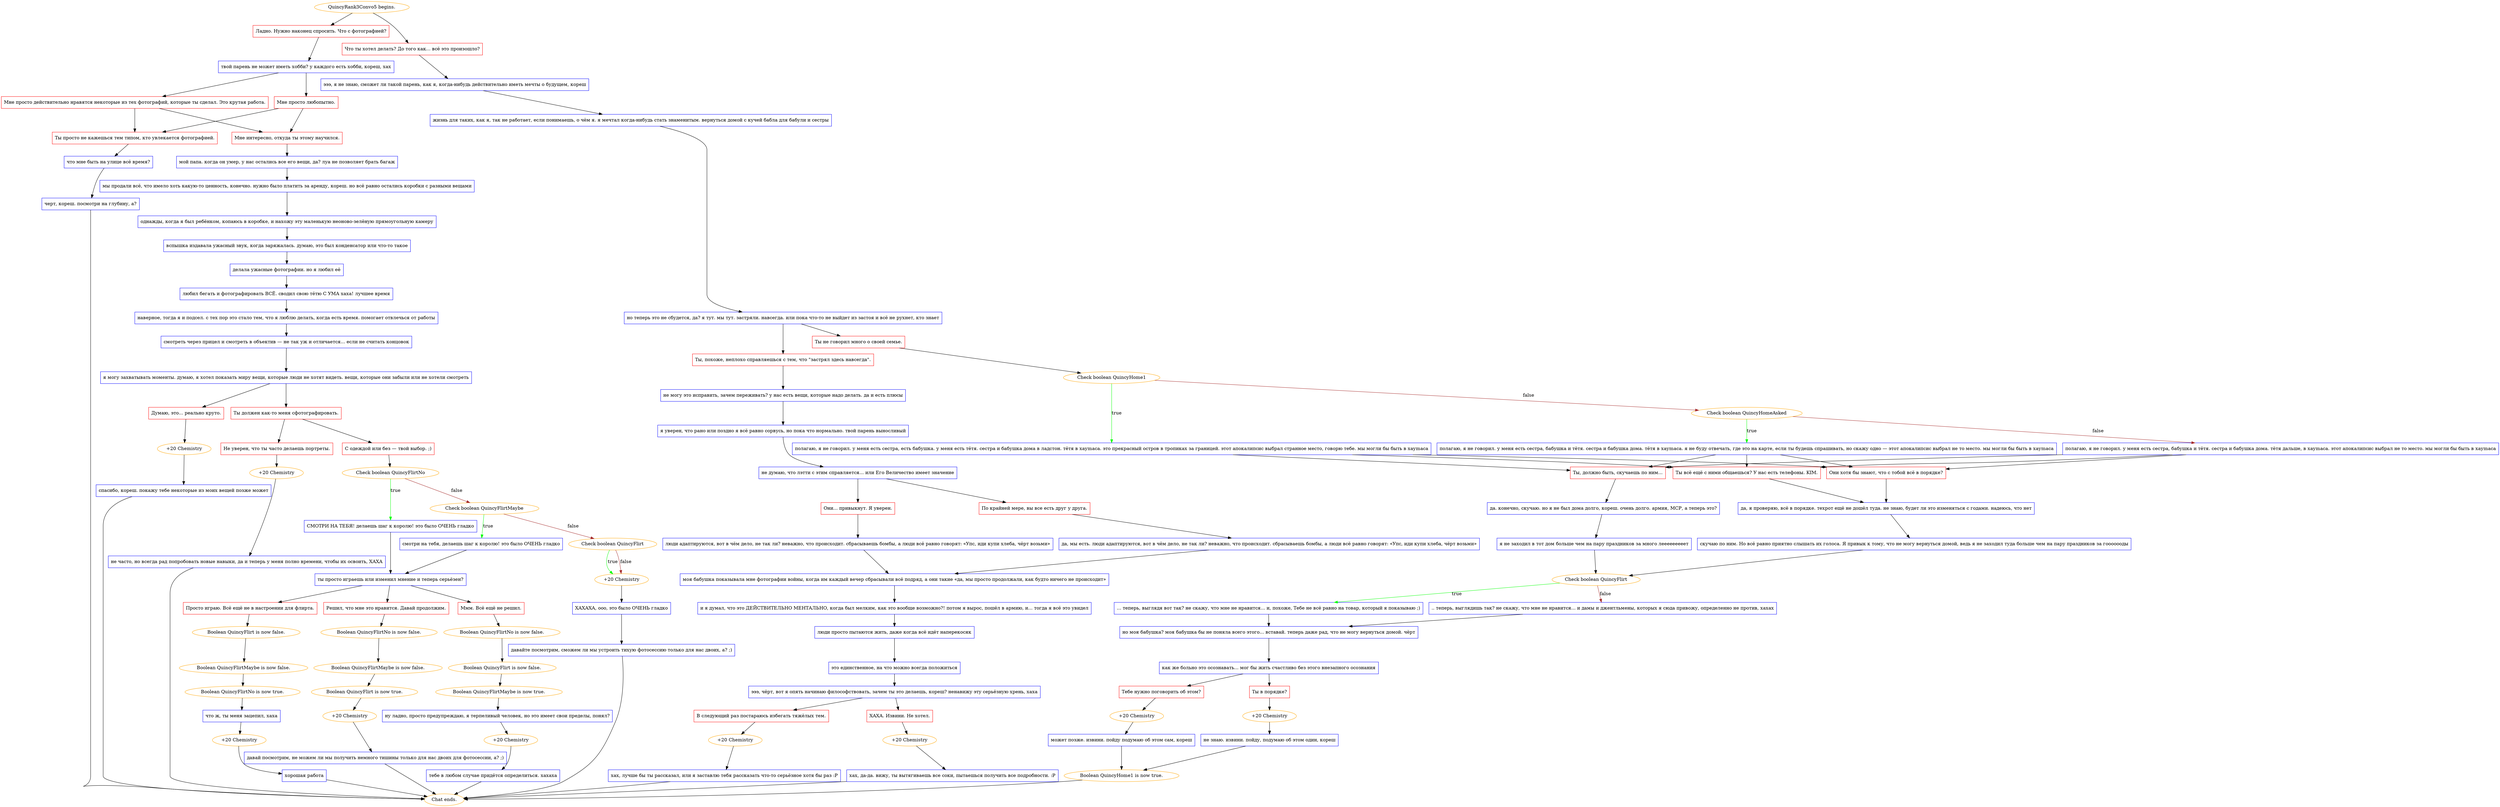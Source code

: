 digraph {
	"QuincyRank3Convo5 begins." [color=orange];
		"QuincyRank3Convo5 begins." -> j3840237153;
		"QuincyRank3Convo5 begins." -> j1503000654;
	j3840237153 [label="Ладно. Нужно наконец спросить. Что с фотографией?",shape=box,color=red];
		j3840237153 -> j2907537709;
	j1503000654 [label="Что ты хотел делать? До того как... всё это произошло?",shape=box,color=red];
		j1503000654 -> j640169758;
	j2907537709 [label="твой парень не может иметь хобби? у каждого есть хобби, кореш, хах",shape=box,color=blue];
		j2907537709 -> j1615592495;
		j2907537709 -> j2530280893;
	j640169758 [label="эээ, я не знаю, сможет ли такой парень, как я, когда-нибудь действительно иметь мечты о будущем, кореш",shape=box,color=blue];
		j640169758 -> j1402027259;
	j1615592495 [label="Мне просто действительно нравятся некоторые из тех фотографий, которые ты сделал. Это крутая работа.",shape=box,color=red];
		j1615592495 -> j930289019;
		j1615592495 -> j962471684;
	j2530280893 [label="Мне просто любопытно.",shape=box,color=red];
		j2530280893 -> j930289019;
		j2530280893 -> j962471684;
	j1402027259 [label="жизнь для таких, как я, так не работает, если понимаешь, о чём я. я мечтал когда-нибудь стать знаменитым. вернуться домой с кучей бабла для бабули и сестры",shape=box,color=blue];
		j1402027259 -> j1420339680;
	j930289019 [label="Мне интересно, откуда ты этому научился.",shape=box,color=red];
		j930289019 -> j1869835084;
	j962471684 [label="Ты просто не кажешься тем типом, кто увлекается фотографией.",shape=box,color=red];
		j962471684 -> j2753102525;
	j1420339680 [label="но теперь это не сбудется, да? я тут. мы тут. застряли. навсегда. или пока что-то не выйдет из застоя и всё не рухнет, кто знает",shape=box,color=blue];
		j1420339680 -> j1108676356;
		j1420339680 -> j3947833178;
	j1869835084 [label="мой папа. когда он умер, у нас остались все его вещи, да? луа не позволяет брать багаж",shape=box,color=blue];
		j1869835084 -> j2830874099;
	j2753102525 [label="что мне быть на улице всё время?",shape=box,color=blue];
		j2753102525 -> j1576372503;
	j1108676356 [label="Ты, похоже, неплохо справляешься с тем, что \"застрял здесь навсегда\".",shape=box,color=red];
		j1108676356 -> j4169077500;
	j3947833178 [label="Ты не говорил много о своей семье.",shape=box,color=red];
		j3947833178 -> j1107054542;
	j2830874099 [label="мы продали всё, что имело хоть какую-то ценность, конечно. нужно было платить за аренду, кореш. но всё равно остались коробки с разными вещами",shape=box,color=blue];
		j2830874099 -> j3794863912;
	j1576372503 [label="черт, кореш. посмотри на глубину, а?",shape=box,color=blue];
		j1576372503 -> "Chat ends.";
	j4169077500 [label="не могу это исправить, зачем переживать? у нас есть вещи, которые надо делать. да и есть плюсы",shape=box,color=blue];
		j4169077500 -> j3968114721;
	j1107054542 [label="Check boolean QuincyHome1",color=orange];
		j1107054542 -> j2469538607 [label=true,color=green];
		j1107054542 -> j3454029324 [label=false,color=brown];
	j3794863912 [label="однажды, когда я был ребёнком, копаюсь в коробке, и нахожу эту маленькую неоново-зелёную прямоугольную камеру",shape=box,color=blue];
		j3794863912 -> j102422604;
	"Chat ends." [color=orange];
	j3968114721 [label="я уверен, что рано или поздно я всё равно сорвусь, но пока что нормально. твой парень выносливый",shape=box,color=blue];
		j3968114721 -> j3553550875;
	j2469538607 [label="полагаю, я не говорил. у меня есть сестра, есть бабушка. у меня есть тётя. сестра и бабушка дома в ладстон. тётя в xaymaca. это прекрасный остров в тропиках за границей. этот апокалипсис выбрал странное место, говорю тебе. мы могли бы быть в xaymaca",shape=box,color=blue];
		j2469538607 -> j2222838404;
		j2469538607 -> j2270633593;
		j2469538607 -> j1676766462;
	j3454029324 [label="Check boolean QuincyHomeAsked",color=orange];
		j3454029324 -> j1302098072 [label=true,color=green];
		j3454029324 -> j3644029717 [label=false,color=brown];
	j102422604 [label="вспышка издавала ужасный звук, когда заряжалась. думаю, это был конденсатор или что-то такое",shape=box,color=blue];
		j102422604 -> j3978975717;
	j3553550875 [label="не думаю, что лэтти с этим справляется... или Его Величество имеет значение",shape=box,color=blue];
		j3553550875 -> j1873165866;
		j3553550875 -> j3121709873;
	j2222838404 [label="Ты всё ещё с ними общаешься? У нас есть телефоны. KIM.",shape=box,color=red];
		j2222838404 -> j3523579281;
	j2270633593 [label="Они хотя бы знают, что с тобой всё в порядке?",shape=box,color=red];
		j2270633593 -> j3523579281;
	j1676766462 [label="Ты, должно быть, скучаешь по ним...",shape=box,color=red];
		j1676766462 -> j2786860764;
	j1302098072 [label="полагаю, я не говорил. у меня есть сестра, бабушка и тётя. сестра и бабушка дома. тётя в xaymaca. я не буду отвечать, где это на карте, если ты будешь спрашивать, но скажу одно — этот апокалипсис выбрал не то место. мы могли бы быть в xaymaca",shape=box,color=blue];
		j1302098072 -> j2222838404;
		j1302098072 -> j2270633593;
		j1302098072 -> j1676766462;
	j3644029717 [label="полагаю, я не говорил. у меня есть сестра, бабушка и тётя. сестра и бабушка дома. тётя дальше, в xaymaca. этот апокалипсис выбрал не то место. мы могли бы быть в xaymaca",shape=box,color=blue];
		j3644029717 -> j2222838404;
		j3644029717 -> j2270633593;
		j3644029717 -> j1676766462;
	j3978975717 [label="делала ужасные фотографии. но я любил её",shape=box,color=blue];
		j3978975717 -> j1595008296;
	j1873165866 [label="По крайней мере, вы все есть друг у друга.",shape=box,color=red];
		j1873165866 -> j2624894431;
	j3121709873 [label="Они... привыкнут. Я уверен.",shape=box,color=red];
		j3121709873 -> j894500040;
	j3523579281 [label="да, я проверяю, всё в порядке. техрот ещё не дошёл туда. не знаю, будет ли это изменяться с годами. надеюсь, что нет",shape=box,color=blue];
		j3523579281 -> j2215873679;
	j2786860764 [label="да. конечно, скучаю. но я не был дома долго, кореш. очень долго. армия, МСР, а теперь это?",shape=box,color=blue];
		j2786860764 -> j1527873613;
	j1595008296 [label="любил бегать и фотографировать ВСЁ. сводил свою тётю С УМА хаха! лучшее время",shape=box,color=blue];
		j1595008296 -> j606045736;
	j2624894431 [label="да, мы есть. люди адаптируются, вот в чём дело, не так ли? неважно, что происходит. сбрасываешь бомбы, а люди всё равно говорят: «Упс, иди купи хлеба, чёрт возьми»",shape=box,color=blue];
		j2624894431 -> j4275476983;
	j894500040 [label="люди адаптируются, вот в чём дело, не так ли? неважно, что происходит. сбрасываешь бомбы, а люди всё равно говорят: «Упс, иди купи хлеба, чёрт возьми»",shape=box,color=blue];
		j894500040 -> j4275476983;
	j2215873679 [label="скучаю по ним. Но всё равно приятно слышать их голоса. Я привык к тому, что не могу вернуться домой, ведь я не заходил туда больше чем на пару праздников за гооооооды",shape=box,color=blue];
		j2215873679 -> j1312645796;
	j1527873613 [label="я не заходил в тот дом больше чем на пару праздников за много лееееееееет",shape=box,color=blue];
		j1527873613 -> j1312645796;
	j606045736 [label="наверное, тогда я и подсел. с тех пор это стало тем, что я люблю делать, когда есть время. помогает отвлечься от работы",shape=box,color=blue];
		j606045736 -> j793556927;
	j4275476983 [label="моя бабушка показывала мне фотографии войны, когда им каждый вечер сбрасывали всё подряд, а они такие «да, мы просто продолжали, как будто ничего не происходит»",shape=box,color=blue];
		j4275476983 -> j3407946098;
	j1312645796 [label="Check boolean QuincyFlirt",color=orange];
		j1312645796 -> j774270031 [label=true,color=green];
		j1312645796 -> j2137989577 [label=false,color=brown];
	j793556927 [label="смотреть через прицел и смотреть в объектив — не так уж и отличается... если не считать концовок",shape=box,color=blue];
		j793556927 -> j3457826919;
	j3407946098 [label="и я думал, что это ДЕЙСТВИТЕЛЬНО МЕНТАЛЬНО, когда был мелким, как это вообще возможно?! потом я вырос, пошёл в армию, и... тогда я всё это увидел",shape=box,color=blue];
		j3407946098 -> j1301976866;
	j774270031 [label="... теперь, выглядя вот так? не скажу, что мне не нравится... и, похоже, Тебе не всё равно на товар, который я показываю ;)",shape=box,color=blue];
		j774270031 -> j1937853037;
	j2137989577 [label=".. теперь, выглядишь так? не скажу, что мне не нравится... и дамы и джентльмены, которых я сюда привожу, определенно не против, хахах",shape=box,color=blue];
		j2137989577 -> j1937853037;
	j3457826919 [label="я могу захватывать моменты. думаю, я хотел показать миру вещи, которые люди не хотят видеть. вещи, которые они забыли или не хотели смотреть",shape=box,color=blue];
		j3457826919 -> j153885209;
		j3457826919 -> j1764059034;
	j1301976866 [label="люди просто пытаются жить, даже когда всё идёт наперекосяк",shape=box,color=blue];
		j1301976866 -> j1587563696;
	j1937853037 [label="но моя бабушка? моя бабушка бы не поняла всего этого... вставай. теперь даже рад, что не могу вернуться домой. чёрт",shape=box,color=blue];
		j1937853037 -> j1015754141;
	j153885209 [label="Ты должен как-то меня сфотографировать.",shape=box,color=red];
		j153885209 -> j2000064014;
		j153885209 -> j2068023511;
	j1764059034 [label="Думаю, это... реально круто.",shape=box,color=red];
		j1764059034 -> j2315824386;
	j1587563696 [label="это единственное, на что можно всегда положиться",shape=box,color=blue];
		j1587563696 -> j4137946051;
	j1015754141 [label="как же больно это осознавать... мог бы жить счастливо без этого внезапного осознания",shape=box,color=blue];
		j1015754141 -> j241212431;
		j1015754141 -> j1738390478;
	j2000064014 [label="С одеждой или без — твой выбор. ;)",shape=box,color=red];
		j2000064014 -> j3041405402;
	j2068023511 [label="Не уверен, что ты часто делаешь портреты.",shape=box,color=red];
		j2068023511 -> j1857631446;
	j2315824386 [label="+20 Chemistry",color=orange];
		j2315824386 -> j2216549476;
	j4137946051 [label="эээ, чёрт, вот я опять начинаю философствовать, зачем ты это делаешь, кореш? ненавижу эту серьёзную хрень, хаха",shape=box,color=blue];
		j4137946051 -> j4091172624;
		j4137946051 -> j1593585865;
	j241212431 [label="Ты в порядке?",shape=box,color=red];
		j241212431 -> j1039134641;
	j1738390478 [label="Тебе нужно поговорить об этом?",shape=box,color=red];
		j1738390478 -> j1424794829;
	j3041405402 [label="Check boolean QuincyFlirtNo",color=orange];
		j3041405402 -> j4184954848 [label=true,color=green];
		j3041405402 -> j1771625091 [label=false,color=brown];
	j1857631446 [label="+20 Chemistry",color=orange];
		j1857631446 -> j1122898354;
	j2216549476 [label="спасибо, кореш. покажу тебе некоторые из моих вещей позже может",shape=box,color=blue];
		j2216549476 -> "Chat ends.";
	j4091172624 [label="ХАХА. Извини. Не хотел.",shape=box,color=red];
		j4091172624 -> j834137850;
	j1593585865 [label="В следующий раз постараюсь избегать тяжёлых тем.",shape=box,color=red];
		j1593585865 -> j3408583804;
	j1039134641 [label="+20 Chemistry",color=orange];
		j1039134641 -> j327889935;
	j1424794829 [label="+20 Chemistry",color=orange];
		j1424794829 -> j3672850756;
	j4184954848 [label="СМОТРИ НА ТЕБЯ! делаешь шаг к королю! это было ОЧЕНЬ гладко",shape=box,color=blue];
		j4184954848 -> j2798619865;
	j1771625091 [label="Check boolean QuincyFlirtMaybe",color=orange];
		j1771625091 -> j2572617912 [label=true,color=green];
		j1771625091 -> j264878120 [label=false,color=brown];
	j1122898354 [label="не часто, но всегда рад попробовать новые навыки, да и теперь у меня полно времени, чтобы их освоить, ХАХА",shape=box,color=blue];
		j1122898354 -> "Chat ends.";
	j834137850 [label="+20 Chemistry",color=orange];
		j834137850 -> j3860530041;
	j3408583804 [label="+20 Chemistry",color=orange];
		j3408583804 -> j409585155;
	j327889935 [label="не знаю. извини. пойду, подумаю об этом один, кореш",shape=box,color=blue];
		j327889935 -> j2139500098;
	j3672850756 [label="может позже. извини. пойду подумаю об этом сам, кореш",shape=box,color=blue];
		j3672850756 -> j2139500098;
	j2798619865 [label="ты просто играешь или изменил мнение и теперь серьёзен?",shape=box,color=blue];
		j2798619865 -> j2194072643;
		j2798619865 -> j811028403;
		j2798619865 -> j1922687425;
	j2572617912 [label="смотри на тебя, делаешь шаг к королю! это было ОЧЕНЬ гладко",shape=box,color=blue];
		j2572617912 -> j2798619865;
	j264878120 [label="Check boolean QuincyFlirt",color=orange];
		j264878120 -> j2494082584 [label=true,color=green];
		j264878120 -> j2494082584 [label=false,color=brown];
	j3860530041 [label="хах, да-да. вижу, ты вытягиваешь все соки, пытаешься получить все подробности. :P",shape=box,color=blue];
		j3860530041 -> "Chat ends.";
	j409585155 [label="хах, лучше бы ты рассказал, или я заставлю тебя рассказать что-то серьёзное хотя бы раз :P",shape=box,color=blue];
		j409585155 -> "Chat ends.";
	j2139500098 [label="Boolean QuincyHome1 is now true.",color=orange];
		j2139500098 -> "Chat ends.";
	j2194072643 [label="Решил, что мне это нравится. Давай продолжим.",shape=box,color=red];
		j2194072643 -> j1427935118;
	j811028403 [label="Ммм. Всё ещё не решил.",shape=box,color=red];
		j811028403 -> j3130993282;
	j1922687425 [label="Просто играю. Всё ещё не в настроении для флирта.",shape=box,color=red];
		j1922687425 -> j1934622281;
	j2494082584 [label="+20 Chemistry",color=orange];
		j2494082584 -> j1077385927;
	j1427935118 [label="Boolean QuincyFlirtNo is now false.",color=orange];
		j1427935118 -> j522041770;
	j3130993282 [label="Boolean QuincyFlirtNo is now false.",color=orange];
		j3130993282 -> j2913196301;
	j1934622281 [label="Boolean QuincyFlirt is now false.",color=orange];
		j1934622281 -> j2012392747;
	j1077385927 [label="ХАХАХА, ооо, это было ОЧЕНЬ гладко",shape=box,color=blue];
		j1077385927 -> j3030755047;
	j522041770 [label="Boolean QuincyFlirtMaybe is now false.",color=orange];
		j522041770 -> j2769861351;
	j2913196301 [label="Boolean QuincyFlirt is now false.",color=orange];
		j2913196301 -> j2736381579;
	j2012392747 [label="Boolean QuincyFlirtMaybe is now false.",color=orange];
		j2012392747 -> j2152911691;
	j3030755047 [label="давайте посмотрим, сможем ли мы устроить тихую фотосессию только для нас двоих, а? ;)",shape=box,color=blue];
		j3030755047 -> "Chat ends.";
	j2769861351 [label="Boolean QuincyFlirt is now true.",color=orange];
		j2769861351 -> j3077923235;
	j2736381579 [label="Boolean QuincyFlirtMaybe is now true.",color=orange];
		j2736381579 -> j3764117212;
	j2152911691 [label="Boolean QuincyFlirtNo is now true.",color=orange];
		j2152911691 -> j3293551491;
	j3077923235 [label="+20 Chemistry",color=orange];
		j3077923235 -> j320009950;
	j3764117212 [label="ну ладно, просто предупреждаю, я терпеливый человек, но это имеет свои пределы, понял?",shape=box,color=blue];
		j3764117212 -> j3945292388;
	j3293551491 [label="что ж, ты меня зацепил, хаха",shape=box,color=blue];
		j3293551491 -> j128801772;
	j320009950 [label="давай посмотрим, не можем ли мы получить немного тишины только для нас двоих для фотосессии, а? ;)",shape=box,color=blue];
		j320009950 -> "Chat ends.";
	j3945292388 [label="+20 Chemistry",color=orange];
		j3945292388 -> j1553017104;
	j128801772 [label="+20 Chemistry",color=orange];
		j128801772 -> j641788104;
	j1553017104 [label="тебе в любом случае придётся определиться. хахаха",shape=box,color=blue];
		j1553017104 -> "Chat ends.";
	j641788104 [label="хорошая работа",shape=box,color=blue];
		j641788104 -> "Chat ends.";
}